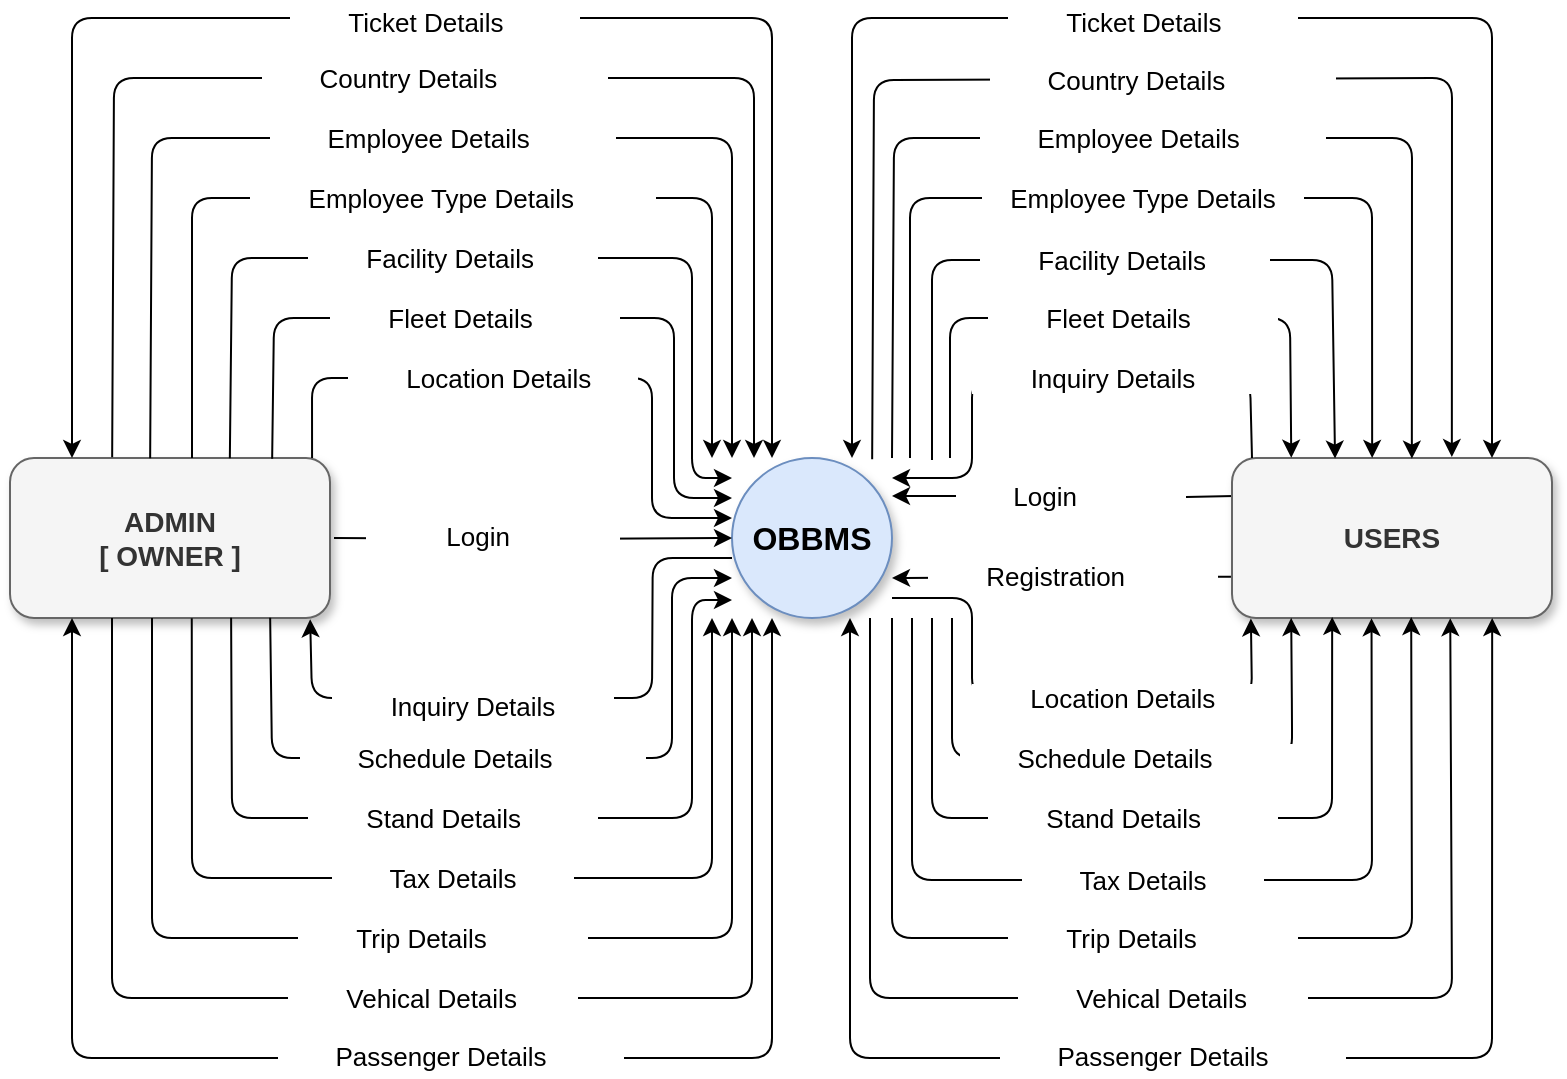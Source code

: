 <mxfile version="22.0.0" type="device">
  <diagram name="Page-1" id="CwtU5W00rmsxaFziBQnV">
    <mxGraphModel dx="1035" dy="553" grid="1" gridSize="10" guides="1" tooltips="1" connect="1" arrows="1" fold="1" page="1" pageScale="1" pageWidth="850" pageHeight="1100" math="0" shadow="0">
      <root>
        <mxCell id="0" />
        <mxCell id="1" parent="0" />
        <mxCell id="Scd1je0ccUMRdUKf9A2D-1" value="&lt;h2&gt;&lt;b style=&quot;font-size: 16px;&quot;&gt;OBBMS&lt;/b&gt;&lt;/h2&gt;" style="ellipse;whiteSpace=wrap;html=1;fillColor=#dae8fc;strokeColor=#6c8ebf;shadow=1;rounded=1;" parent="1" vertex="1">
          <mxGeometry x="400" y="480" width="80" height="80" as="geometry" />
        </mxCell>
        <mxCell id="Scd1je0ccUMRdUKf9A2D-5" value="&lt;blockquote style=&quot;margin: 0 0 0 40px; border: none; padding: 0px;&quot;&gt;&lt;p style=&quot;line-height: 120%;&quot;&gt;&lt;font style=&quot;font-size: 13px;&quot;&gt;Login&lt;span style=&quot;white-space: pre;&quot;&gt;&#x9;&lt;span style=&quot;white-space: pre;&quot;&gt;&#x9;&lt;/span&gt;&lt;/span&gt;&lt;/font&gt;&lt;/p&gt;&lt;/blockquote&gt;" style="edgeStyle=orthogonalEdgeStyle;rounded=1;orthogonalLoop=1;jettySize=auto;html=1;fontStyle=0;entryX=0;entryY=0.5;entryDx=0;entryDy=0;entryPerimeter=0;" parent="1" target="Scd1je0ccUMRdUKf9A2D-1" edge="1">
          <mxGeometry x="-0.208" relative="1" as="geometry">
            <mxPoint x="201" y="520" as="sourcePoint" />
            <mxPoint x="390" y="520" as="targetPoint" />
            <mxPoint as="offset" />
          </mxGeometry>
        </mxCell>
        <mxCell id="Scd1je0ccUMRdUKf9A2D-2" value="&lt;h2 style=&quot;font-size: 14px;&quot;&gt;&lt;b&gt;ADMIN&lt;br&gt;&lt;/b&gt;&lt;b&gt;[ OWNER ]&lt;/b&gt;&lt;/h2&gt;" style="rounded=1;whiteSpace=wrap;html=1;fillColor=#f5f5f5;strokeColor=#666666;shadow=1;fontColor=#333333;" parent="1" vertex="1">
          <mxGeometry x="39" y="480" width="160" height="80" as="geometry" />
        </mxCell>
        <mxCell id="Scd1je0ccUMRdUKf9A2D-7" value="&lt;p style=&quot;line-height: 130%; font-size: 13px;&quot;&gt;&lt;span style=&quot;white-space: pre; font-size: 13px;&quot;&gt;&#x9;&lt;/span&gt;Login&lt;span style=&quot;white-space: pre; font-size: 13px;&quot;&gt;&#x9;&lt;/span&gt;&lt;span style=&quot;white-space: pre; font-size: 13px;&quot;&gt;&#x9;&lt;/span&gt;&lt;/p&gt;" style="edgeStyle=orthogonalEdgeStyle;rounded=1;orthogonalLoop=1;jettySize=auto;html=1;entryX=1;entryY=0.5;entryDx=0;entryDy=0;fontSize=13;exitX=0;exitY=0.138;exitDx=0;exitDy=0;exitPerimeter=0;" parent="1" edge="1">
          <mxGeometry x="-0.035" y="1" relative="1" as="geometry">
            <mxPoint x="651" y="499.04" as="sourcePoint" />
            <mxPoint x="480" y="499" as="targetPoint" />
            <Array as="points">
              <mxPoint x="599" y="500" />
            </Array>
            <mxPoint as="offset" />
          </mxGeometry>
        </mxCell>
        <mxCell id="Scd1je0ccUMRdUKf9A2D-3" value="&lt;b&gt;&lt;font style=&quot;font-size: 14px;&quot;&gt;USERS&lt;/font&gt;&lt;/b&gt;" style="rounded=1;whiteSpace=wrap;html=1;fillColor=#f5f5f5;strokeColor=#666666;shadow=1;fontColor=#333333;" parent="1" vertex="1">
          <mxGeometry x="650" y="480" width="160" height="80" as="geometry" />
        </mxCell>
        <mxCell id="Scd1je0ccUMRdUKf9A2D-22" value="&lt;font style=&quot;font-size: 13px;&quot;&gt;&lt;span style=&quot;white-space: pre;&quot;&gt;&#x9;&lt;/span&gt;Fleet Details&lt;span style=&quot;white-space: pre;&quot;&gt;&#x9;&lt;span style=&quot;white-space: pre;&quot;&gt;&#x9;&lt;/span&gt;&lt;/span&gt;&lt;/font&gt;" style="endArrow=classic;html=1;rounded=1;exitX=0.813;exitY=0.004;exitDx=0;exitDy=0;exitPerimeter=0;" parent="1" edge="1">
          <mxGeometry x="-0.127" width="50" height="50" relative="1" as="geometry">
            <mxPoint x="170.08" y="480.32" as="sourcePoint" />
            <mxPoint x="400" y="500" as="targetPoint" />
            <Array as="points">
              <mxPoint x="171" y="410" />
              <mxPoint x="371" y="410" />
              <mxPoint x="371" y="500" />
            </Array>
            <mxPoint as="offset" />
          </mxGeometry>
        </mxCell>
        <mxCell id="Scd1je0ccUMRdUKf9A2D-26" value="&lt;font style=&quot;font-size: 13px;&quot;&gt;&lt;span style=&quot;white-space: pre;&quot;&gt;&#x9;&lt;/span&gt;Facility Details&lt;span style=&quot;white-space: pre;&quot;&gt;&#x9;&lt;span style=&quot;white-space: pre;&quot;&gt;&#x9;&lt;/span&gt;&lt;/span&gt;&lt;/font&gt;" style="endArrow=classic;html=1;rounded=1;exitX=0.687;exitY=0.001;exitDx=0;exitDy=0;exitPerimeter=0;" parent="1" source="Scd1je0ccUMRdUKf9A2D-2" edge="1">
          <mxGeometry x="-0.087" width="50" height="50" relative="1" as="geometry">
            <mxPoint x="150" y="479" as="sourcePoint" />
            <mxPoint x="400" y="490" as="targetPoint" />
            <Array as="points">
              <mxPoint x="150" y="380" />
              <mxPoint x="380" y="380" />
              <mxPoint x="380" y="490" />
            </Array>
            <mxPoint as="offset" />
          </mxGeometry>
        </mxCell>
        <mxCell id="Scd1je0ccUMRdUKf9A2D-27" value="&lt;font style=&quot;font-size: 13px;&quot;&gt;&lt;span style=&quot;white-space: pre;&quot;&gt;&#x9;&lt;/span&gt;Employee Type Details&lt;span style=&quot;white-space: pre;&quot;&gt;&#x9;&lt;span style=&quot;white-space: pre;&quot;&gt;&#x9;&lt;/span&gt;&lt;/span&gt;&lt;/font&gt;" style="endArrow=classic;html=1;rounded=1;" parent="1" edge="1">
          <mxGeometry width="50" height="50" relative="1" as="geometry">
            <mxPoint x="130" y="480" as="sourcePoint" />
            <mxPoint x="390" y="480" as="targetPoint" />
            <Array as="points">
              <mxPoint x="130" y="350" />
              <mxPoint x="390" y="350" />
            </Array>
            <mxPoint as="offset" />
          </mxGeometry>
        </mxCell>
        <mxCell id="Scd1je0ccUMRdUKf9A2D-28" value="&lt;font style=&quot;font-size: 13px;&quot;&gt;&lt;span style=&quot;white-space: pre;&quot;&gt;&#x9;&lt;/span&gt;Employee Details&lt;span style=&quot;white-space: pre;&quot;&gt;&#x9;&lt;span style=&quot;white-space: pre;&quot;&gt;&#x9;&lt;/span&gt;&lt;/span&gt;&lt;span style=&quot;white-space: pre;&quot;&gt;&lt;/span&gt;&lt;/font&gt;" style="endArrow=classic;html=1;rounded=1;exitX=0.438;exitY=0.001;exitDx=0;exitDy=0;exitPerimeter=0;" parent="1" source="Scd1je0ccUMRdUKf9A2D-2" edge="1">
          <mxGeometry width="50" height="50" relative="1" as="geometry">
            <mxPoint x="110" y="380" as="sourcePoint" />
            <mxPoint x="400" y="480" as="targetPoint" />
            <Array as="points">
              <mxPoint x="110" y="320" />
              <mxPoint x="400" y="320" />
            </Array>
          </mxGeometry>
        </mxCell>
        <mxCell id="Scd1je0ccUMRdUKf9A2D-29" value="&lt;span style=&quot;white-space: pre; font-size: 13px;&quot;&gt;&#x9;&lt;/span&gt;Country Details&lt;span style=&quot;white-space: pre; font-size: 13px;&quot;&gt;&#x9;&lt;span style=&quot;white-space: pre; font-size: 13px;&quot;&gt;&#x9;&lt;/span&gt;&lt;/span&gt;" style="endArrow=classic;html=1;rounded=1;fontSize=13;exitX=0.313;exitY=-0.005;exitDx=0;exitDy=0;exitPerimeter=0;" parent="1" edge="1">
          <mxGeometry width="50" height="50" relative="1" as="geometry">
            <mxPoint x="90.08" y="479.6" as="sourcePoint" />
            <mxPoint x="411" y="480" as="targetPoint" />
            <Array as="points">
              <mxPoint x="91" y="290" />
              <mxPoint x="411" y="290" />
            </Array>
          </mxGeometry>
        </mxCell>
        <mxCell id="Scd1je0ccUMRdUKf9A2D-33" value="" style="endArrow=classic;html=1;rounded=1;entryX=0.938;entryY=1.008;entryDx=0;entryDy=0;entryPerimeter=0;" parent="1" target="Scd1je0ccUMRdUKf9A2D-2" edge="1">
          <mxGeometry width="50" height="50" relative="1" as="geometry">
            <mxPoint x="400" y="530" as="sourcePoint" />
            <mxPoint x="179.32" y="562.08" as="targetPoint" />
            <Array as="points">
              <mxPoint x="360.36" y="530" />
              <mxPoint x="360" y="600" />
              <mxPoint x="190" y="600" />
            </Array>
          </mxGeometry>
        </mxCell>
        <mxCell id="SQCGXfdlenE56GU6JJZ9-9" value="&#x9;&lt;span style=&quot;font-family: Helvetica; font-size: 13px;&quot;&gt;&lt;span style=&quot;white-space: pre;&quot;&gt;&#x9;&lt;/span&gt;Inquiry Details&lt;/span&gt;&lt;span style=&quot;border-color: var(--border-color); font-family: Helvetica; font-size: 13px;&quot;&gt;&lt;span style=&quot;white-space: pre;&quot;&gt;&amp;nbsp;&amp;nbsp;&amp;nbsp;&amp;nbsp;&lt;/span&gt;&lt;/span&gt;&lt;span style=&quot;border-color: var(--border-color); font-family: Helvetica; font-size: 13px;&quot;&gt;&lt;span style=&quot;white-space: pre;&quot;&gt;&amp;nbsp;&amp;nbsp;&amp;nbsp;&amp;nbsp;&lt;/span&gt;&lt;/span&gt;" style="edgeLabel;html=1;align=center;verticalAlign=middle;resizable=0;points=[];fontSize=20;fontFamily=Architects Daughter;" parent="Scd1je0ccUMRdUKf9A2D-33" vertex="1" connectable="0">
          <mxGeometry x="0.188" y="1" relative="1" as="geometry">
            <mxPoint x="-10" as="offset" />
          </mxGeometry>
        </mxCell>
        <mxCell id="Scd1je0ccUMRdUKf9A2D-34" value="&lt;font style=&quot;font-size: 13px;&quot;&gt;&lt;span style=&quot;white-space: pre;&quot;&gt;&#x9;&lt;/span&gt;Schedule Details&lt;span style=&quot;white-space: pre;&quot;&gt;&#x9;&lt;/span&gt;&lt;span style=&quot;white-space: pre;&quot;&gt;&#x9;&lt;/span&gt;&lt;/font&gt;" style="endArrow=classic;html=1;rounded=1;exitX=0.813;exitY=0.998;exitDx=0;exitDy=0;exitPerimeter=0;entryX=0;entryY=0.75;entryDx=0;entryDy=0;entryPerimeter=0;" parent="1" source="Scd1je0ccUMRdUKf9A2D-2" target="Scd1je0ccUMRdUKf9A2D-1" edge="1">
          <mxGeometry x="-0.128" width="50" height="50" relative="1" as="geometry">
            <mxPoint x="130" y="590" as="sourcePoint" />
            <mxPoint x="370" y="540" as="targetPoint" />
            <Array as="points">
              <mxPoint x="170" y="630" />
              <mxPoint x="370" y="630" />
              <mxPoint x="370" y="540" />
            </Array>
            <mxPoint as="offset" />
          </mxGeometry>
        </mxCell>
        <mxCell id="Scd1je0ccUMRdUKf9A2D-36" value="&lt;font style=&quot;font-size: 13px;&quot;&gt;&lt;span style=&quot;white-space: pre;&quot;&gt;&#x9;&lt;/span&gt;Stand Details&lt;span style=&quot;white-space: pre;&quot;&gt;&#x9;&lt;span style=&quot;white-space: pre;&quot;&gt;&#x9;&lt;/span&gt;&lt;/span&gt;&lt;/font&gt;" style="endArrow=classic;html=1;rounded=1;exitX=0.691;exitY=0.999;exitDx=0;exitDy=0;exitPerimeter=0;" parent="1" source="Scd1je0ccUMRdUKf9A2D-2" edge="1">
          <mxGeometry x="-0.085" width="50" height="50" relative="1" as="geometry">
            <mxPoint x="190" y="561" as="sourcePoint" />
            <mxPoint x="400" y="551" as="targetPoint" />
            <Array as="points">
              <mxPoint x="150" y="660" />
              <mxPoint x="380" y="660" />
              <mxPoint x="380" y="551" />
            </Array>
            <mxPoint as="offset" />
          </mxGeometry>
        </mxCell>
        <mxCell id="Scd1je0ccUMRdUKf9A2D-37" value="&#x9;&lt;span style=&quot;font-size: 13px;&quot;&gt;&lt;span style=&quot;white-space: pre;&quot;&gt;&#x9;&lt;/span&gt;Tax Details&lt;/span&gt;&lt;span style=&quot;border-color: var(--border-color); font-size: 13px;&quot;&gt;&lt;span style=&quot;white-space: pre;&quot;&gt;&amp;nbsp;&amp;nbsp;&amp;nbsp;&amp;nbsp;&lt;/span&gt;&lt;/span&gt;&lt;span style=&quot;border-color: var(--border-color); font-size: 13px;&quot;&gt;&lt;span style=&quot;white-space: pre;&quot;&gt;&amp;nbsp;&amp;nbsp;&amp;nbsp;&amp;nbsp;&lt;/span&gt;&lt;/span&gt;" style="endArrow=classic;html=1;rounded=1;exitX=0.568;exitY=1.002;exitDx=0;exitDy=0;exitPerimeter=0;" parent="1" source="Scd1je0ccUMRdUKf9A2D-2" edge="1">
          <mxGeometry x="-0.0" width="50" height="50" relative="1" as="geometry">
            <mxPoint x="120" y="580" as="sourcePoint" />
            <mxPoint x="390" y="560" as="targetPoint" />
            <Array as="points">
              <mxPoint x="130" y="690" />
              <mxPoint x="390" y="690" />
            </Array>
            <mxPoint as="offset" />
          </mxGeometry>
        </mxCell>
        <mxCell id="Scd1je0ccUMRdUKf9A2D-38" value="&lt;font style=&quot;font-size: 13px;&quot;&gt;&lt;span style=&quot;white-space: pre;&quot;&gt;&#x9;&lt;/span&gt;Trip Details&lt;span style=&quot;white-space: pre;&quot;&gt;&#x9;&lt;/span&gt;&lt;span style=&quot;white-space: pre;&quot;&gt;&#x9;&lt;/span&gt;&lt;/font&gt;" style="endArrow=classic;html=1;rounded=1;" parent="1" edge="1">
          <mxGeometry width="50" height="50" relative="1" as="geometry">
            <mxPoint x="110" y="560" as="sourcePoint" />
            <mxPoint x="400" y="560" as="targetPoint" />
            <Array as="points">
              <mxPoint x="110" y="720" />
              <mxPoint x="400" y="720" />
            </Array>
          </mxGeometry>
        </mxCell>
        <mxCell id="Scd1je0ccUMRdUKf9A2D-39" value="&lt;font style=&quot;font-size: 13px;&quot;&gt;&lt;span style=&quot;white-space: pre;&quot;&gt;&#x9;&lt;/span&gt;Vehical Details&lt;span style=&quot;white-space: pre;&quot;&gt;&#x9;&lt;/span&gt;&lt;/font&gt;" style="endArrow=classic;html=1;rounded=1;" parent="1" edge="1">
          <mxGeometry width="50" height="50" relative="1" as="geometry">
            <mxPoint x="90" y="560" as="sourcePoint" />
            <mxPoint x="410" y="560" as="targetPoint" />
            <Array as="points">
              <mxPoint x="90" y="750" />
              <mxPoint x="410" y="750" />
            </Array>
          </mxGeometry>
        </mxCell>
        <mxCell id="SQCGXfdlenE56GU6JJZ9-5" value="&lt;p style=&quot;line-height: 130%; font-size: 13px;&quot;&gt;&lt;span style=&quot;white-space: pre; font-size: 13px;&quot;&gt;&#x9;&lt;/span&gt;Registration&lt;span style=&quot;white-space: pre; font-size: 13px;&quot;&gt;&#x9;&lt;/span&gt;&lt;span style=&quot;white-space: pre; font-size: 13px;&quot;&gt;&#x9;&lt;/span&gt;&lt;/p&gt;" style="edgeStyle=orthogonalEdgeStyle;rounded=1;orthogonalLoop=1;jettySize=auto;html=1;fontSize=13;exitX=0.003;exitY=0.71;exitDx=0;exitDy=0;exitPerimeter=0;" parent="1" edge="1">
          <mxGeometry x="-0.062" y="1" relative="1" as="geometry">
            <mxPoint x="649.48" y="539.4" as="sourcePoint" />
            <mxPoint x="480" y="540" as="targetPoint" />
            <Array as="points">
              <mxPoint x="570" y="539" />
            </Array>
            <mxPoint as="offset" />
          </mxGeometry>
        </mxCell>
        <mxCell id="SQCGXfdlenE56GU6JJZ9-10" value="&lt;font style=&quot;font-size: 13px;&quot;&gt;&lt;span style=&quot;white-space: pre;&quot;&gt;&#x9;&lt;/span&gt;Inquiry Details&lt;span style=&quot;border-color: var(--border-color);&quot;&gt;&lt;/span&gt;&lt;span style=&quot;border-color: var(--border-color);&quot;&gt;&lt;span style=&quot;border-color: var(--border-color);&quot;&gt;&amp;nbsp;&amp;nbsp;&amp;nbsp;&amp;nbsp;&lt;/span&gt;&lt;/span&gt;&lt;span style=&quot;border-color: var(--border-color);&quot;&gt;&lt;span style=&quot;border-color: var(--border-color);&quot;&gt;&amp;nbsp;&amp;nbsp;&amp;nbsp;&amp;nbsp;&lt;/span&gt;&lt;/span&gt;&lt;/font&gt;" style="endArrow=classic;html=1;rounded=1;" parent="1" edge="1">
          <mxGeometry x="-0.19" width="50" height="50" relative="1" as="geometry">
            <mxPoint x="660" y="480" as="sourcePoint" />
            <mxPoint x="480" y="490" as="targetPoint" />
            <Array as="points">
              <mxPoint x="659" y="440" />
              <mxPoint x="520" y="440" />
              <mxPoint x="520" y="490" />
            </Array>
            <mxPoint as="offset" />
          </mxGeometry>
        </mxCell>
        <mxCell id="SQCGXfdlenE56GU6JJZ9-13" value="&lt;font style=&quot;font-size: 13px;&quot;&gt;&lt;span style=&quot;white-space: pre;&quot;&gt;&#x9;&lt;/span&gt;Fleet Details&lt;span style=&quot;white-space: pre;&quot;&gt;&#x9;&lt;span style=&quot;white-space: pre;&quot;&gt;&#x9;&lt;/span&gt;&lt;/span&gt;&lt;/font&gt;" style="endArrow=classic;html=1;rounded=1;entryX=0.129;entryY=0.023;entryDx=0;entryDy=0;entryPerimeter=0;" parent="1" edge="1">
          <mxGeometry x="0.039" width="50" height="50" relative="1" as="geometry">
            <mxPoint x="509" y="480" as="sourcePoint" />
            <mxPoint x="679.64" y="479.84" as="targetPoint" />
            <Array as="points">
              <mxPoint x="509" y="480" />
              <mxPoint x="509" y="410" />
              <mxPoint x="679" y="410" />
            </Array>
            <mxPoint as="offset" />
          </mxGeometry>
        </mxCell>
        <mxCell id="SQCGXfdlenE56GU6JJZ9-14" value="&lt;font style=&quot;font-size: 13px;&quot;&gt;&lt;span style=&quot;white-space: pre;&quot;&gt;&#x9;&lt;/span&gt;Facility Details&lt;span style=&quot;white-space: pre;&quot;&gt;&#x9;&lt;span style=&quot;white-space: pre;&quot;&gt;&#x9;&lt;/span&gt;&lt;/span&gt;&lt;/font&gt;" style="endArrow=classic;html=1;rounded=1;entryX=0.322;entryY=-0.009;entryDx=0;entryDy=0;entryPerimeter=0;" parent="1" edge="1">
          <mxGeometry x="-0.019" width="50" height="50" relative="1" as="geometry">
            <mxPoint x="500" y="481" as="sourcePoint" />
            <mxPoint x="701.52" y="480.28" as="targetPoint" />
            <Array as="points">
              <mxPoint x="500" y="381" />
              <mxPoint x="700" y="381" />
            </Array>
            <mxPoint as="offset" />
          </mxGeometry>
        </mxCell>
        <mxCell id="SQCGXfdlenE56GU6JJZ9-15" value="&lt;font style=&quot;font-size: 13px;&quot;&gt;&lt;span style=&quot;&quot;&gt;&lt;span style=&quot;white-space: pre;&quot;&gt;&amp;nbsp;&amp;nbsp;&amp;nbsp;&amp;nbsp;&lt;/span&gt;&lt;/span&gt;Employee Type&amp;nbsp;Details&lt;span style=&quot;&quot;&gt;&lt;span style=&quot;white-space: pre;&quot;&gt;&amp;nbsp;&amp;nbsp;&amp;nbsp;&amp;nbsp;&lt;/span&gt;&lt;/span&gt;&lt;/font&gt;" style="endArrow=classic;html=1;rounded=1;entryX=0.438;entryY=0;entryDx=0;entryDy=0;entryPerimeter=0;" parent="1" target="Scd1je0ccUMRdUKf9A2D-3" edge="1">
          <mxGeometry width="50" height="50" relative="1" as="geometry">
            <mxPoint x="489" y="480" as="sourcePoint" />
            <mxPoint x="749" y="480" as="targetPoint" />
            <Array as="points">
              <mxPoint x="489" y="350" />
              <mxPoint x="720" y="350" />
            </Array>
          </mxGeometry>
        </mxCell>
        <mxCell id="SQCGXfdlenE56GU6JJZ9-16" value="&lt;font style=&quot;font-size: 13px;&quot;&gt;&lt;span style=&quot;white-space: pre;&quot;&gt;&#x9;&lt;/span&gt;Employee Details&lt;span style=&quot;white-space: pre;&quot;&gt;&#x9;&lt;span style=&quot;white-space: pre;&quot;&gt;&#x9;&lt;/span&gt;&lt;/span&gt;&lt;span style=&quot;white-space: pre;&quot;&gt;&lt;/span&gt;&lt;/font&gt;" style="endArrow=classic;html=1;rounded=1;exitX=0.438;exitY=0.001;exitDx=0;exitDy=0;exitPerimeter=0;entryX=0.562;entryY=0.004;entryDx=0;entryDy=0;entryPerimeter=0;" parent="1" target="Scd1je0ccUMRdUKf9A2D-3" edge="1">
          <mxGeometry width="50" height="50" relative="1" as="geometry">
            <mxPoint x="480" y="480" as="sourcePoint" />
            <mxPoint x="771" y="480" as="targetPoint" />
            <Array as="points">
              <mxPoint x="481" y="320" />
              <mxPoint x="740" y="320" />
            </Array>
          </mxGeometry>
        </mxCell>
        <mxCell id="SQCGXfdlenE56GU6JJZ9-17" value="&lt;span style=&quot;white-space: pre; font-size: 13px;&quot;&gt;&#x9;&lt;/span&gt;Country Details&lt;span style=&quot;white-space: pre; font-size: 13px;&quot;&gt;&#x9;&lt;span style=&quot;white-space: pre; font-size: 13px;&quot;&gt;&#x9;&lt;/span&gt;&lt;/span&gt;" style="endArrow=classic;html=1;rounded=1;fontSize=13;exitX=0.313;exitY=-0.005;exitDx=0;exitDy=0;exitPerimeter=0;entryX=0.687;entryY=-0.006;entryDx=0;entryDy=0;entryPerimeter=0;" parent="1" target="Scd1je0ccUMRdUKf9A2D-3" edge="1">
          <mxGeometry width="50" height="50" relative="1" as="geometry">
            <mxPoint x="470.08" y="480.6" as="sourcePoint" />
            <mxPoint x="791" y="481" as="targetPoint" />
            <Array as="points">
              <mxPoint x="471" y="291" />
              <mxPoint x="760" y="290" />
            </Array>
          </mxGeometry>
        </mxCell>
        <mxCell id="SQCGXfdlenE56GU6JJZ9-20" value="&lt;font style=&quot;font-size: 13px;&quot;&gt;&lt;span style=&quot;white-space: pre;&quot;&gt;&#x9;&lt;/span&gt;Schedule Details&lt;span style=&quot;white-space: pre;&quot;&gt;&#x9;&lt;/span&gt;&lt;span style=&quot;white-space: pre;&quot;&gt;&#x9;&lt;/span&gt;&lt;/font&gt;" style="endArrow=classic;html=1;rounded=1;entryX=0.185;entryY=0.999;entryDx=0;entryDy=0;entryPerimeter=0;" parent="1" target="Scd1je0ccUMRdUKf9A2D-3" edge="1">
          <mxGeometry x="0.032" width="50" height="50" relative="1" as="geometry">
            <mxPoint x="510" y="560" as="sourcePoint" />
            <mxPoint x="694" y="562" as="targetPoint" />
            <Array as="points">
              <mxPoint x="510" y="630" />
              <mxPoint x="680" y="630" />
              <mxPoint x="680" y="610" />
            </Array>
            <mxPoint as="offset" />
          </mxGeometry>
        </mxCell>
        <mxCell id="SQCGXfdlenE56GU6JJZ9-21" value="&lt;font style=&quot;font-size: 13px;&quot;&gt;&lt;span style=&quot;white-space: pre;&quot;&gt;&#x9;&lt;/span&gt;Stand Details&lt;span style=&quot;white-space: pre;&quot;&gt;&#x9;&lt;span style=&quot;white-space: pre;&quot;&gt;&#x9;&lt;/span&gt;&lt;/span&gt;&lt;/font&gt;" style="endArrow=classic;html=1;rounded=1;exitX=0.691;exitY=0.999;exitDx=0;exitDy=0;exitPerimeter=0;entryX=0.313;entryY=0.993;entryDx=0;entryDy=0;entryPerimeter=0;" parent="1" target="Scd1je0ccUMRdUKf9A2D-3" edge="1">
          <mxGeometry x="-0.001" width="50" height="50" relative="1" as="geometry">
            <mxPoint x="500" y="560" as="sourcePoint" />
            <mxPoint x="750" y="551" as="targetPoint" />
            <Array as="points">
              <mxPoint x="500" y="660" />
              <mxPoint x="700" y="660" />
            </Array>
            <mxPoint as="offset" />
          </mxGeometry>
        </mxCell>
        <mxCell id="SQCGXfdlenE56GU6JJZ9-22" value="&#x9;&lt;span style=&quot;font-size: 13px;&quot;&gt;&lt;span style=&quot;white-space: pre;&quot;&gt;&#x9;&lt;/span&gt;Tax Details&lt;/span&gt;&lt;span style=&quot;border-color: var(--border-color); font-size: 13px;&quot;&gt;&lt;span style=&quot;white-space: pre;&quot;&gt;&amp;nbsp;&amp;nbsp;&amp;nbsp;&amp;nbsp;&lt;/span&gt;&lt;/span&gt;&lt;span style=&quot;border-color: var(--border-color); font-size: 13px;&quot;&gt;&lt;span style=&quot;white-space: pre;&quot;&gt;&amp;nbsp;&amp;nbsp;&amp;nbsp;&amp;nbsp;&lt;/span&gt;&lt;/span&gt;" style="endArrow=classic;html=1;rounded=1;entryX=0.436;entryY=1.001;entryDx=0;entryDy=0;entryPerimeter=0;" parent="1" target="Scd1je0ccUMRdUKf9A2D-3" edge="1">
          <mxGeometry x="-0.0" width="50" height="50" relative="1" as="geometry">
            <mxPoint x="490" y="560" as="sourcePoint" />
            <mxPoint x="750" y="561" as="targetPoint" />
            <Array as="points">
              <mxPoint x="490" y="691" />
              <mxPoint x="720" y="691" />
            </Array>
            <mxPoint as="offset" />
          </mxGeometry>
        </mxCell>
        <mxCell id="SQCGXfdlenE56GU6JJZ9-23" value="&lt;font style=&quot;font-size: 13px;&quot;&gt;&lt;span style=&quot;white-space: pre;&quot;&gt;&#x9;&lt;/span&gt;Trip Details&lt;span style=&quot;white-space: pre;&quot;&gt;&#x9;&lt;/span&gt;&lt;span style=&quot;white-space: pre;&quot;&gt;&#x9;&lt;/span&gt;&lt;/font&gt;" style="endArrow=classic;html=1;rounded=1;entryX=0.56;entryY=0.994;entryDx=0;entryDy=0;entryPerimeter=0;" parent="1" target="Scd1je0ccUMRdUKf9A2D-3" edge="1">
          <mxGeometry width="50" height="50" relative="1" as="geometry">
            <mxPoint x="480" y="560" as="sourcePoint" />
            <mxPoint x="770" y="560" as="targetPoint" />
            <Array as="points">
              <mxPoint x="480" y="720" />
              <mxPoint x="740" y="720" />
            </Array>
          </mxGeometry>
        </mxCell>
        <mxCell id="SQCGXfdlenE56GU6JJZ9-24" value="&lt;font style=&quot;font-size: 13px;&quot;&gt;&lt;span style=&quot;white-space: pre;&quot;&gt;&#x9;&lt;/span&gt;Vehical Details&lt;span style=&quot;white-space: pre;&quot;&gt;&#x9;&lt;/span&gt;&lt;/font&gt;" style="endArrow=classic;html=1;rounded=1;entryX=0.682;entryY=1.001;entryDx=0;entryDy=0;entryPerimeter=0;" parent="1" target="Scd1je0ccUMRdUKf9A2D-3" edge="1">
          <mxGeometry width="50" height="50" relative="1" as="geometry">
            <mxPoint x="469" y="560" as="sourcePoint" />
            <mxPoint x="789" y="560" as="targetPoint" />
            <Array as="points">
              <mxPoint x="469" y="750" />
              <mxPoint x="760" y="750" />
            </Array>
          </mxGeometry>
        </mxCell>
        <mxCell id="YWdtsJ-HY_Ud3peH31Tm-1" value="" style="endArrow=classic;startArrow=classic;html=1;rounded=1;" edge="1" parent="1">
          <mxGeometry width="50" height="50" relative="1" as="geometry">
            <mxPoint x="70" y="560" as="sourcePoint" />
            <mxPoint x="420" y="560" as="targetPoint" />
            <Array as="points">
              <mxPoint x="70" y="780" />
              <mxPoint x="420" y="780" />
            </Array>
          </mxGeometry>
        </mxCell>
        <mxCell id="YWdtsJ-HY_Ud3peH31Tm-2" value="&#x9;&lt;span style=&quot;font-size: 13px;&quot;&gt;&lt;span style=&quot;white-space: pre;&quot;&gt;&#x9;&lt;/span&gt;Passenger Details&lt;span style=&quot;white-space: pre;&quot;&gt;&#x9;&lt;/span&gt;&lt;span style=&quot;white-space: pre;&quot;&gt;&#x9;&lt;/span&gt;&lt;/span&gt;" style="edgeLabel;html=1;align=center;verticalAlign=middle;resizable=0;points=[];" vertex="1" connectable="0" parent="YWdtsJ-HY_Ud3peH31Tm-1">
          <mxGeometry x="0.036" y="1" relative="1" as="geometry">
            <mxPoint as="offset" />
          </mxGeometry>
        </mxCell>
        <mxCell id="YWdtsJ-HY_Ud3peH31Tm-3" value="" style="endArrow=classic;startArrow=classic;html=1;rounded=1;entryX=0.813;entryY=1;entryDx=0;entryDy=0;entryPerimeter=0;" edge="1" parent="1" target="Scd1je0ccUMRdUKf9A2D-3">
          <mxGeometry width="50" height="50" relative="1" as="geometry">
            <mxPoint x="459" y="560" as="sourcePoint" />
            <mxPoint x="809" y="560" as="targetPoint" />
            <Array as="points">
              <mxPoint x="459" y="780" />
              <mxPoint x="780" y="780" />
            </Array>
          </mxGeometry>
        </mxCell>
        <mxCell id="YWdtsJ-HY_Ud3peH31Tm-4" value="&#x9;&lt;span style=&quot;font-size: 13px;&quot;&gt;&lt;span style=&quot;white-space: pre;&quot;&gt;&#x9;&lt;/span&gt;Passenger Details&lt;span style=&quot;white-space: pre;&quot;&gt;&#x9;&lt;/span&gt;&lt;span style=&quot;white-space: pre;&quot;&gt;&#x9;&lt;/span&gt;&lt;/span&gt;" style="edgeLabel;html=1;align=center;verticalAlign=middle;resizable=0;points=[];" vertex="1" connectable="0" parent="YWdtsJ-HY_Ud3peH31Tm-3">
          <mxGeometry x="0.036" y="1" relative="1" as="geometry">
            <mxPoint x="-13" as="offset" />
          </mxGeometry>
        </mxCell>
        <mxCell id="YWdtsJ-HY_Ud3peH31Tm-7" value="" style="endArrow=classic;startArrow=classic;html=1;rounded=1;" edge="1" parent="1">
          <mxGeometry width="50" height="50" relative="1" as="geometry">
            <mxPoint x="70" y="480" as="sourcePoint" />
            <mxPoint x="420" y="480" as="targetPoint" />
            <Array as="points">
              <mxPoint x="70" y="260" />
              <mxPoint x="420" y="260" />
            </Array>
          </mxGeometry>
        </mxCell>
        <mxCell id="YWdtsJ-HY_Ud3peH31Tm-8" value="&#x9;&lt;span style=&quot;font-size: 13px;&quot;&gt;&lt;span style=&quot;white-space: pre;&quot;&gt;&#x9;&lt;/span&gt;Ticket Details&lt;span style=&quot;white-space: pre;&quot;&gt;&#x9;&lt;/span&gt;&lt;span style=&quot;white-space: pre;&quot;&gt;&#x9;&lt;/span&gt;&lt;/span&gt;" style="edgeLabel;html=1;align=center;verticalAlign=middle;resizable=0;points=[];" vertex="1" connectable="0" parent="YWdtsJ-HY_Ud3peH31Tm-7">
          <mxGeometry x="-0.174" y="-2" relative="1" as="geometry">
            <mxPoint x="74" as="offset" />
          </mxGeometry>
        </mxCell>
        <mxCell id="YWdtsJ-HY_Ud3peH31Tm-9" value="" style="endArrow=classic;startArrow=classic;html=1;rounded=1;" edge="1" parent="1">
          <mxGeometry width="50" height="50" relative="1" as="geometry">
            <mxPoint x="460" y="480" as="sourcePoint" />
            <mxPoint x="780" y="480" as="targetPoint" />
            <Array as="points">
              <mxPoint x="460" y="260" />
              <mxPoint x="780" y="260" />
            </Array>
          </mxGeometry>
        </mxCell>
        <mxCell id="YWdtsJ-HY_Ud3peH31Tm-10" value="&#x9;&lt;span style=&quot;font-size: 13px;&quot;&gt;&lt;span style=&quot;white-space: pre;&quot;&gt;&#x9;&lt;/span&gt;Ticket Details&lt;span style=&quot;white-space: pre;&quot;&gt;&#x9;&lt;/span&gt;&lt;span style=&quot;white-space: pre;&quot;&gt;&#x9;&lt;/span&gt;&lt;/span&gt;" style="edgeLabel;html=1;align=center;verticalAlign=middle;resizable=0;points=[];" vertex="1" connectable="0" parent="YWdtsJ-HY_Ud3peH31Tm-9">
          <mxGeometry x="-0.174" y="-2" relative="1" as="geometry">
            <mxPoint x="56" as="offset" />
          </mxGeometry>
        </mxCell>
        <mxCell id="YWdtsJ-HY_Ud3peH31Tm-11" value="&lt;font style=&quot;font-size: 13px;&quot;&gt;&lt;span style=&quot;white-space: pre;&quot;&gt;&#x9;&lt;/span&gt;Location Details&lt;span style=&quot;white-space: pre;&quot;&gt;&#x9;&lt;/span&gt;&lt;/font&gt;" style="endArrow=classic;html=1;rounded=1;exitX=0.944;exitY=0;exitDx=0;exitDy=0;exitPerimeter=0;" edge="1" parent="1" source="Scd1je0ccUMRdUKf9A2D-2">
          <mxGeometry x="-0.188" width="50" height="50" relative="1" as="geometry">
            <mxPoint x="180.08" y="490.32" as="sourcePoint" />
            <mxPoint x="400" y="510" as="targetPoint" />
            <Array as="points">
              <mxPoint x="190" y="440" />
              <mxPoint x="360" y="440" />
              <mxPoint x="360" y="510" />
            </Array>
            <mxPoint as="offset" />
          </mxGeometry>
        </mxCell>
        <mxCell id="YWdtsJ-HY_Ud3peH31Tm-12" value="&lt;font style=&quot;font-size: 13px;&quot;&gt;&lt;span style=&quot;white-space: pre;&quot;&gt;&#x9;&lt;/span&gt;Location Details&lt;span style=&quot;white-space: pre;&quot;&gt;&#x9;&lt;/span&gt;&lt;/font&gt;" style="endArrow=classic;html=1;rounded=1;entryX=0.059;entryY=1.003;entryDx=0;entryDy=0;entryPerimeter=0;" edge="1" parent="1" target="Scd1je0ccUMRdUKf9A2D-3">
          <mxGeometry x="0.196" width="50" height="50" relative="1" as="geometry">
            <mxPoint x="480" y="550" as="sourcePoint" />
            <mxPoint x="650.88" y="563.6" as="targetPoint" />
            <Array as="points">
              <mxPoint x="520" y="550" />
              <mxPoint x="520" y="600" />
              <mxPoint x="660" y="600" />
            </Array>
            <mxPoint as="offset" />
          </mxGeometry>
        </mxCell>
      </root>
    </mxGraphModel>
  </diagram>
</mxfile>
